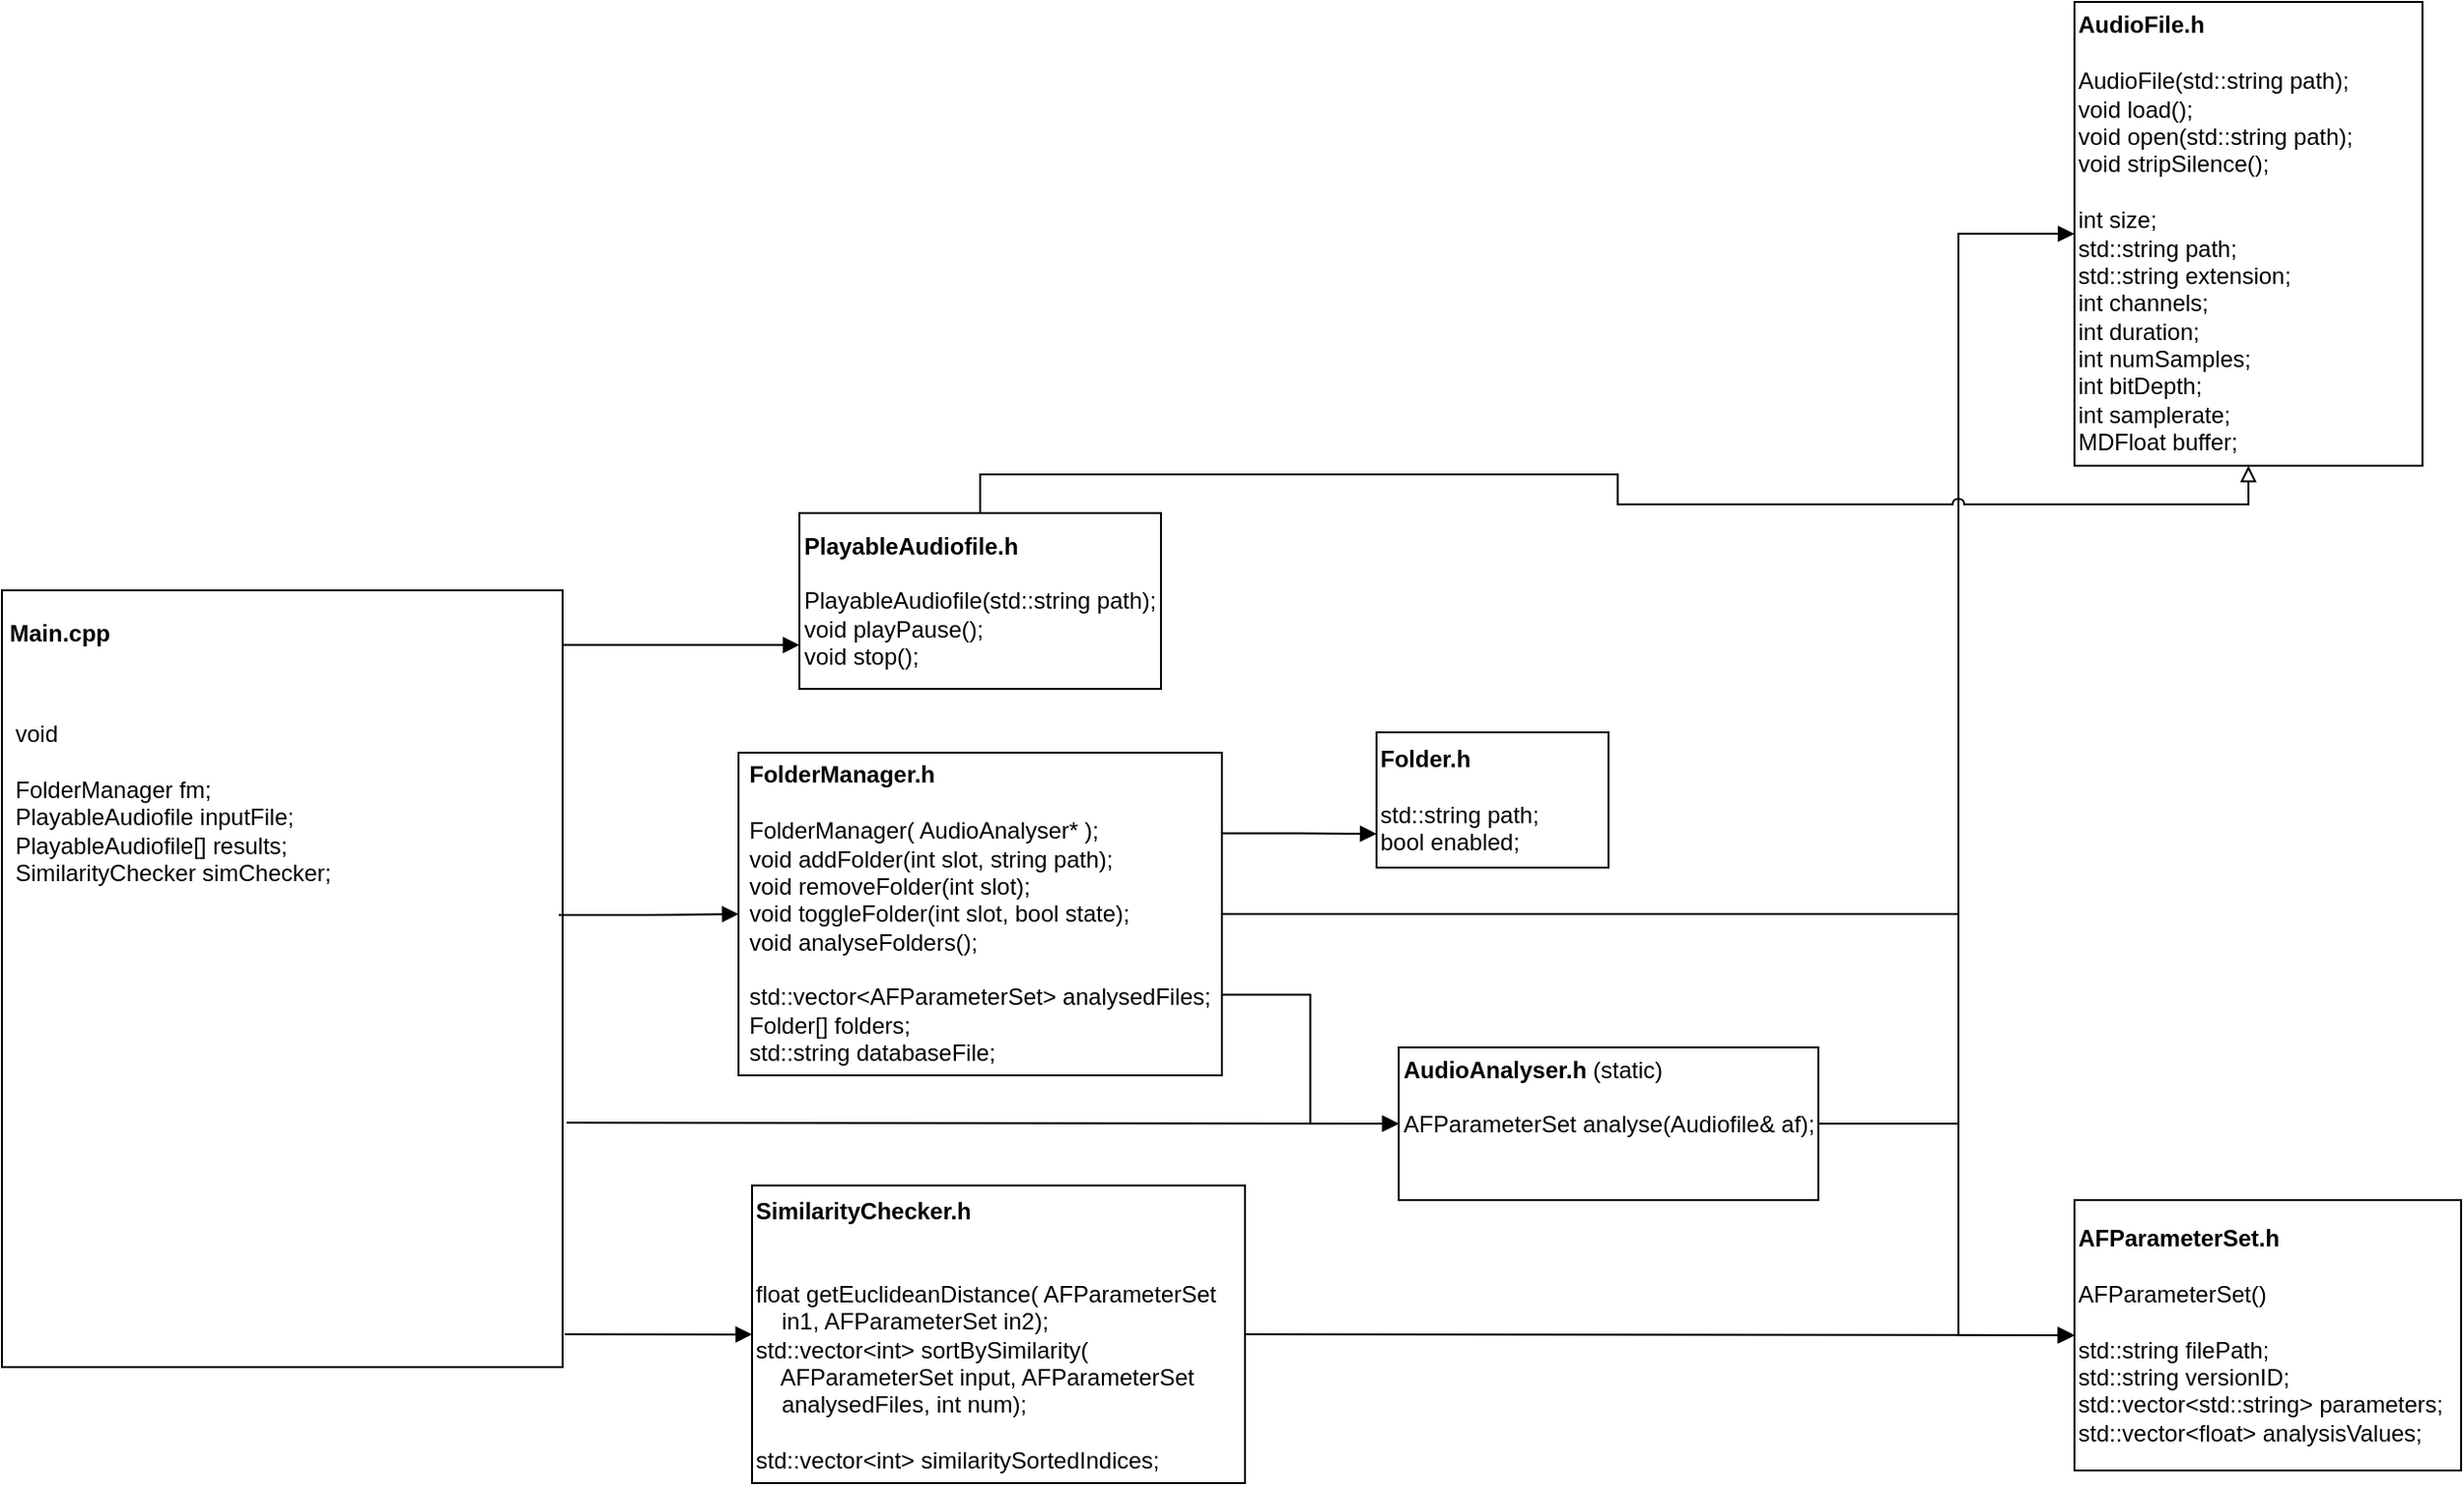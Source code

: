 <mxfile version="10.8.0" type="device"><diagram id="sAKBj4_BW52seT_ccpUV" name="Page-1"><mxGraphModel dx="1470" dy="823" grid="1" gridSize="10" guides="1" tooltips="1" connect="1" arrows="1" fold="1" page="1" pageScale="1" pageWidth="827" pageHeight="1169" math="0" shadow="0"><root><mxCell id="0"/><mxCell id="1" parent="0"/><mxCell id="p1ZKIbo6schU8klfuKCX-4" value="" style="group" vertex="1" connectable="0" parent="1"><mxGeometry x="18" y="484.5" width="290" height="254" as="geometry"/></mxCell><mxCell id="p1ZKIbo6schU8klfuKCX-1" value="" style="whiteSpace=wrap;html=1;" vertex="1" parent="p1ZKIbo6schU8klfuKCX-4"><mxGeometry y="-180" width="290" height="402" as="geometry"/></mxCell><mxCell id="p1ZKIbo6schU8klfuKCX-5" style="edgeStyle=orthogonalEdgeStyle;rounded=0;orthogonalLoop=1;jettySize=auto;html=1;exitX=0.993;exitY=0.418;exitDx=0;exitDy=0;endArrow=block;endFill=1;exitPerimeter=0;" edge="1" parent="1" source="p1ZKIbo6schU8klfuKCX-1" target="p1ZKIbo6schU8klfuKCX-6"><mxGeometry relative="1" as="geometry"><mxPoint x="410" y="519.5" as="targetPoint"/></mxGeometry></mxCell><mxCell id="p1ZKIbo6schU8klfuKCX-22" style="edgeStyle=orthogonalEdgeStyle;rounded=0;orthogonalLoop=1;jettySize=auto;html=1;endArrow=block;endFill=1;exitX=1;exitY=0.25;exitDx=0;exitDy=0;entryX=0;entryY=0.75;entryDx=0;entryDy=0;" edge="1" parent="1" source="p1ZKIbo6schU8klfuKCX-6" target="p1ZKIbo6schU8klfuKCX-19"><mxGeometry relative="1" as="geometry"><mxPoint x="658" y="514.5" as="sourcePoint"/><mxPoint x="729" y="431" as="targetPoint"/></mxGeometry></mxCell><mxCell id="p1ZKIbo6schU8klfuKCX-51" style="edgeStyle=orthogonalEdgeStyle;rounded=0;jumpStyle=arc;orthogonalLoop=1;jettySize=auto;html=1;exitX=1;exitY=0.5;exitDx=0;exitDy=0;entryX=0;entryY=0.5;entryDx=0;entryDy=0;startArrow=none;startFill=0;endArrow=block;endFill=1;" edge="1" parent="1" source="p1ZKIbo6schU8klfuKCX-6" target="p1ZKIbo6schU8klfuKCX-15"><mxGeometry relative="1" as="geometry"><Array as="points"><mxPoint x="1030" y="472"/><mxPoint x="1030" y="690"/></Array></mxGeometry></mxCell><mxCell id="p1ZKIbo6schU8klfuKCX-52" style="edgeStyle=orthogonalEdgeStyle;rounded=0;jumpStyle=arc;orthogonalLoop=1;jettySize=auto;html=1;exitX=1;exitY=0.5;exitDx=0;exitDy=0;entryX=0;entryY=0.5;entryDx=0;entryDy=0;startArrow=none;startFill=0;endArrow=block;endFill=1;" edge="1" parent="1" source="p1ZKIbo6schU8klfuKCX-6" target="p1ZKIbo6schU8klfuKCX-9"><mxGeometry relative="1" as="geometry"><Array as="points"><mxPoint x="1030" y="472"/><mxPoint x="1030" y="120"/></Array></mxGeometry></mxCell><mxCell id="p1ZKIbo6schU8klfuKCX-53" style="edgeStyle=orthogonalEdgeStyle;rounded=0;jumpStyle=arc;orthogonalLoop=1;jettySize=auto;html=1;exitX=1;exitY=0.75;exitDx=0;exitDy=0;entryX=0;entryY=0.5;entryDx=0;entryDy=0;startArrow=none;startFill=0;endArrow=block;endFill=1;" edge="1" parent="1" source="p1ZKIbo6schU8klfuKCX-6" target="p1ZKIbo6schU8klfuKCX-7"><mxGeometry relative="1" as="geometry"/></mxCell><mxCell id="p1ZKIbo6schU8klfuKCX-6" value="&lt;div align=&quot;left&quot;&gt;&lt;b&gt;FolderManager.h&lt;/b&gt;&lt;/div&gt;&lt;div align=&quot;left&quot;&gt;&lt;br&gt;&lt;/div&gt;&lt;div align=&quot;left&quot;&gt;FolderManager( AudioAnalyser* );&lt;/div&gt;&lt;div align=&quot;left&quot;&gt;void addFolder(int slot, string path);&lt;/div&gt;&lt;div align=&quot;left&quot;&gt;void removeFolder(int slot);&lt;/div&gt;&lt;div align=&quot;left&quot;&gt;void toggleFolder(int slot, bool state);&lt;/div&gt;&lt;div align=&quot;left&quot;&gt;void analyseFolders();&lt;/div&gt;&lt;div align=&quot;left&quot;&gt;&lt;br&gt;&lt;/div&gt;&lt;div align=&quot;left&quot;&gt;std::vector&amp;lt;AFParameterSet&amp;gt; analysedFiles;&lt;/div&gt;&lt;div align=&quot;left&quot;&gt;Folder[] folders;&lt;/div&gt;&lt;div align=&quot;left&quot;&gt;std::string databaseFile;&lt;br&gt;&lt;/div&gt;" style="rounded=0;whiteSpace=wrap;html=1;" vertex="1" parent="1"><mxGeometry x="399" y="388.5" width="250" height="167" as="geometry"/></mxCell><mxCell id="p1ZKIbo6schU8klfuKCX-56" style="edgeStyle=orthogonalEdgeStyle;rounded=0;jumpStyle=arc;orthogonalLoop=1;jettySize=auto;html=1;exitX=1;exitY=0.5;exitDx=0;exitDy=0;entryX=0;entryY=0.5;entryDx=0;entryDy=0;startArrow=none;startFill=0;endArrow=block;endFill=0;" edge="1" parent="1" source="p1ZKIbo6schU8klfuKCX-7" target="p1ZKIbo6schU8klfuKCX-15"><mxGeometry relative="1" as="geometry"><Array as="points"><mxPoint x="1030" y="580"/><mxPoint x="1030" y="690"/></Array></mxGeometry></mxCell><mxCell id="p1ZKIbo6schU8klfuKCX-7" value="&lt;div&gt;&lt;b&gt;AudioAnalyser.h &lt;/b&gt;(static)&lt;/div&gt;&lt;div&gt;&lt;b&gt;&lt;br&gt;&lt;/b&gt;&lt;/div&gt;&lt;div&gt;AFParameterSet analyse(Audiofile&amp;amp; af);&lt;br&gt;&lt;/div&gt;&lt;div&gt;&lt;br&gt;&lt;/div&gt;&lt;div&gt;&lt;br&gt;&lt;/div&gt;" style="rounded=0;whiteSpace=wrap;html=1;align=left;" vertex="1" parent="1"><mxGeometry x="740.5" y="541" width="217" height="79" as="geometry"/></mxCell><mxCell id="p1ZKIbo6schU8klfuKCX-15" value="&lt;div&gt;&lt;b&gt;AFParameterSet.h&lt;/b&gt;&lt;/div&gt;&lt;div&gt;&lt;b&gt;&lt;br&gt;&lt;/b&gt;&lt;/div&gt;&lt;div&gt;AFParameterSet()&lt;/div&gt;&lt;div&gt;&lt;br&gt;&lt;/div&gt;&lt;div&gt;std::string filePath;&lt;br&gt;&lt;/div&gt;&lt;div&gt;std::string versionID;&lt;br&gt;&lt;/div&gt;&lt;div&gt;std::vector&amp;lt;std::string&amp;gt; parameters;&lt;br&gt;&lt;/div&gt;&lt;div&gt;std::vector&amp;lt;float&amp;gt; analysisValues;&lt;/div&gt;" style="whiteSpace=wrap;html=1;align=left;" vertex="1" parent="1"><mxGeometry x="1090" y="620" width="200" height="140" as="geometry"/></mxCell><mxCell id="p1ZKIbo6schU8klfuKCX-19" value="&lt;div&gt;&lt;b&gt;Folder.h&lt;/b&gt;&lt;/div&gt;&lt;div&gt;&lt;b&gt;&lt;br&gt;&lt;/b&gt;&lt;/div&gt;&lt;div&gt;std::string path;&lt;/div&gt;&lt;div&gt;bool enabled;&lt;br&gt;&lt;b&gt;&lt;/b&gt;&lt;/div&gt;" style="rounded=0;whiteSpace=wrap;html=1;align=left;" vertex="1" parent="1"><mxGeometry x="729" y="378" width="120" height="70" as="geometry"/></mxCell><mxCell id="p1ZKIbo6schU8klfuKCX-50" style="edgeStyle=orthogonalEdgeStyle;rounded=0;jumpStyle=arc;orthogonalLoop=1;jettySize=auto;html=1;exitX=1;exitY=0.5;exitDx=0;exitDy=0;entryX=0;entryY=0.5;entryDx=0;entryDy=0;startArrow=none;startFill=0;endArrow=block;endFill=1;" edge="1" parent="1" source="p1ZKIbo6schU8klfuKCX-26" target="p1ZKIbo6schU8klfuKCX-15"><mxGeometry relative="1" as="geometry"/></mxCell><mxCell id="p1ZKIbo6schU8klfuKCX-26" value="&lt;div&gt;&lt;b&gt;SimilarityChecker.h&lt;/b&gt;&lt;/div&gt;&lt;div&gt;&lt;b&gt;&lt;br&gt;&lt;/b&gt;&lt;/div&gt;&lt;div&gt;&lt;br&gt;&lt;div&gt;float getEuclideanDistance( AFParameterSet &lt;br&gt;&lt;/div&gt;&lt;div&gt;&amp;nbsp;&amp;nbsp;&amp;nbsp; in1, AFParameterSet in2);&lt;/div&gt;&lt;div&gt;std::vector&amp;lt;int&amp;gt; sortBySimilarity( &lt;br&gt;&lt;/div&gt;&lt;div&gt;&amp;nbsp;&amp;nbsp;&amp;nbsp; AFParameterSet input, AFParameterSet &lt;br&gt;&lt;/div&gt;&lt;div&gt;&amp;nbsp;&amp;nbsp;&amp;nbsp; analysedFiles, int num);&lt;br&gt;&lt;/div&gt;&lt;div&gt;&lt;br&gt;&lt;/div&gt;std::vector&amp;lt;int&amp;gt; similaritySortedIndices;&lt;/div&gt;" style="whiteSpace=wrap;html=1;align=left;" vertex="1" parent="1"><mxGeometry x="406" y="612.5" width="255" height="154" as="geometry"/></mxCell><mxCell id="p1ZKIbo6schU8klfuKCX-39" style="edgeStyle=orthogonalEdgeStyle;rounded=0;jumpStyle=arc;orthogonalLoop=1;jettySize=auto;html=1;entryX=0;entryY=0.5;entryDx=0;entryDy=0;startArrow=none;startFill=0;endArrow=block;endFill=1;" edge="1" parent="1" target="p1ZKIbo6schU8klfuKCX-26"><mxGeometry relative="1" as="geometry"><mxPoint x="309" y="689.5" as="sourcePoint"/></mxGeometry></mxCell><mxCell id="p1ZKIbo6schU8klfuKCX-46" style="edgeStyle=orthogonalEdgeStyle;rounded=0;jumpStyle=arc;orthogonalLoop=1;jettySize=auto;html=1;entryX=0;entryY=0.5;entryDx=0;entryDy=0;startArrow=none;startFill=0;endArrow=block;endFill=1;" edge="1" parent="1" target="p1ZKIbo6schU8klfuKCX-7"><mxGeometry relative="1" as="geometry"><mxPoint x="310" y="580" as="sourcePoint"/></mxGeometry></mxCell><mxCell id="p1ZKIbo6schU8klfuKCX-2" value="&lt;b&gt;Main.cpp&lt;/b&gt;" style="text;html=1;strokeColor=none;fillColor=none;align=center;verticalAlign=middle;whiteSpace=wrap;rounded=0;" vertex="1" parent="1"><mxGeometry x="28" y="309.94" width="40" height="33.13" as="geometry"/></mxCell><mxCell id="p1ZKIbo6schU8klfuKCX-3" value="&lt;div&gt;void&lt;br&gt;&lt;/div&gt;&lt;div&gt;&lt;br&gt;&lt;/div&gt;&lt;div&gt;FolderManager fm;&lt;/div&gt;&lt;div&gt;PlayableAudiofile inputFile;&lt;/div&gt;&lt;div&gt;PlayableAudiofile[] results;&lt;/div&gt;&lt;div&gt;SimilarityChecker simChecker;&lt;br&gt;&lt;/div&gt;" style="text;html=1;strokeColor=none;fillColor=none;align=left;verticalAlign=top;whiteSpace=wrap;rounded=0;" vertex="1" parent="1"><mxGeometry x="23" y="364.795" width="255" height="197.205" as="geometry"/></mxCell><mxCell id="p1ZKIbo6schU8klfuKCX-9" value="&lt;div&gt;&lt;b&gt;AudioFile.h&lt;/b&gt;&lt;/div&gt;&lt;div&gt;&lt;b&gt;&lt;br&gt;&lt;/b&gt;&lt;/div&gt;&lt;div&gt;AudioFile(std::string path);&lt;/div&gt;&lt;div&gt;void load();&lt;/div&gt;&lt;div&gt;void open(std::string path);&lt;/div&gt;&lt;div&gt;void stripSilence();&lt;br&gt;&lt;b&gt;&lt;/b&gt;&lt;/div&gt;&lt;div&gt;&lt;b&gt;&lt;br&gt;&lt;/b&gt;&lt;/div&gt;int size;&lt;div&gt;std::string path;&lt;/div&gt;&lt;div&gt;&lt;div&gt;std::string extension;&lt;/div&gt;&lt;div&gt;int channels;&lt;/div&gt;&lt;div&gt;int duration;&lt;/div&gt;&lt;div&gt;int numSamples;&lt;/div&gt;&lt;div&gt;int bitDepth;&lt;/div&gt;&lt;div&gt;int samplerate;&lt;br&gt;&lt;/div&gt;&lt;div&gt;MDFloat buffer;&lt;br&gt;&lt;/div&gt;&lt;/div&gt;" style="whiteSpace=wrap;html=1;align=left;" vertex="1" parent="1"><mxGeometry x="1090" width="180" height="240" as="geometry"/></mxCell><mxCell id="p1ZKIbo6schU8klfuKCX-55" style="edgeStyle=orthogonalEdgeStyle;rounded=0;jumpStyle=arc;orthogonalLoop=1;jettySize=auto;html=1;exitX=0.5;exitY=0;exitDx=0;exitDy=0;entryX=0.5;entryY=1;entryDx=0;entryDy=0;startArrow=none;startFill=0;endArrow=block;endFill=0;" edge="1" parent="1" source="p1ZKIbo6schU8klfuKCX-12" target="p1ZKIbo6schU8klfuKCX-9"><mxGeometry relative="1" as="geometry"/></mxCell><mxCell id="p1ZKIbo6schU8klfuKCX-12" value="&lt;div&gt;&lt;b&gt;PlayableAudiofile.h&lt;/b&gt;&lt;/div&gt;&lt;div&gt;&lt;b&gt;&lt;br&gt;&lt;/b&gt;&lt;/div&gt;&lt;div&gt;PlayableAudiofile(std::string path);&lt;/div&gt;&lt;div&gt;void playPause();&lt;/div&gt;&lt;div&gt;void stop();&lt;/div&gt;" style="rounded=0;whiteSpace=wrap;html=1;align=left;" vertex="1" parent="1"><mxGeometry x="430.5" y="264.5" width="187" height="91" as="geometry"/></mxCell><mxCell id="p1ZKIbo6schU8klfuKCX-54" style="edgeStyle=orthogonalEdgeStyle;rounded=0;jumpStyle=arc;orthogonalLoop=1;jettySize=auto;html=1;exitX=1;exitY=0.25;exitDx=0;exitDy=0;entryX=0;entryY=0.75;entryDx=0;entryDy=0;startArrow=none;startFill=0;endArrow=block;endFill=1;" edge="1" parent="1" source="p1ZKIbo6schU8klfuKCX-1" target="p1ZKIbo6schU8klfuKCX-12"><mxGeometry relative="1" as="geometry"><Array as="points"><mxPoint x="308" y="332"/></Array></mxGeometry></mxCell></root></mxGraphModel></diagram></mxfile>